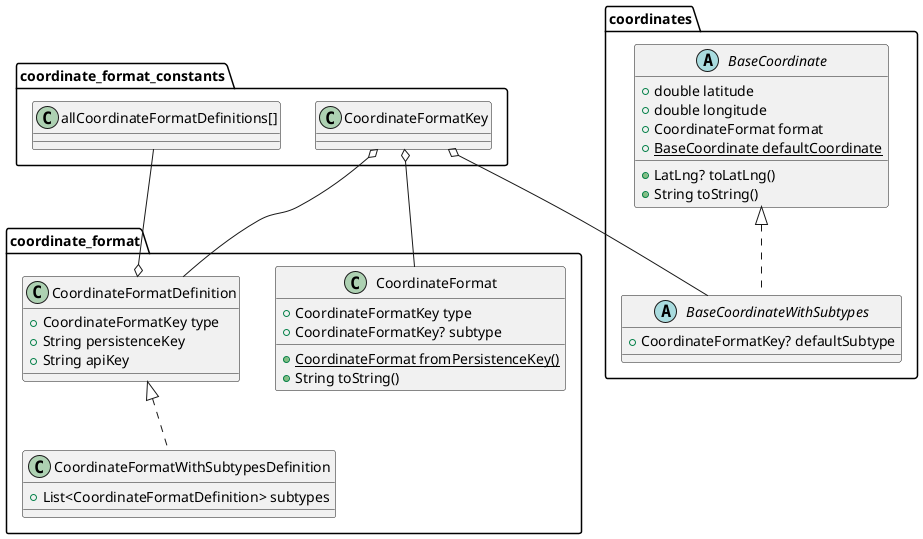 @startuml
'https://plantuml.com/sequence-diagram

class "coordinate_format.CoordinateFormat" {
  +CoordinateFormatKey type
  +CoordinateFormatKey? subtype
  {static} +CoordinateFormat fromPersistenceKey()
  +String toString()
}

class "coordinate_format.CoordinateFormatDefinition" {
  +CoordinateFormatKey type
  +String persistenceKey
  +String apiKey
}

class "coordinate_format.CoordinateFormatWithSubtypesDefinition" {
  +List<CoordinateFormatDefinition> subtypes
}
"coordinate_format.CoordinateFormatDefinition" <|.. "coordinate_format.CoordinateFormatWithSubtypesDefinition"


abstract class "coordinates.BaseCoordinate" {
  +double latitude
  +double longitude
  +CoordinateFormat format
  {static} +BaseCoordinate defaultCoordinate
  +LatLng? toLatLng()
  +String toString()
}

abstract class "coordinates.BaseCoordinateWithSubtypes" {
  +CoordinateFormatKey? defaultSubtype
}
"coordinates.BaseCoordinate" <|.. "coordinates.BaseCoordinateWithSubtypes"

"coordinate_format_constants.CoordinateFormatKey" o-- "coordinate_format.CoordinateFormat"
"coordinate_format_constants.CoordinateFormatKey" o-- "coordinate_format.CoordinateFormatDefinition"
"coordinate_format_constants.CoordinateFormatKey" o-- "coordinates.BaseCoordinateWithSubtypes"

"coordinate_format_constants.allCoordinateFormatDefinitions[]" --o "coordinate_format.CoordinateFormatDefinition"



@enduml